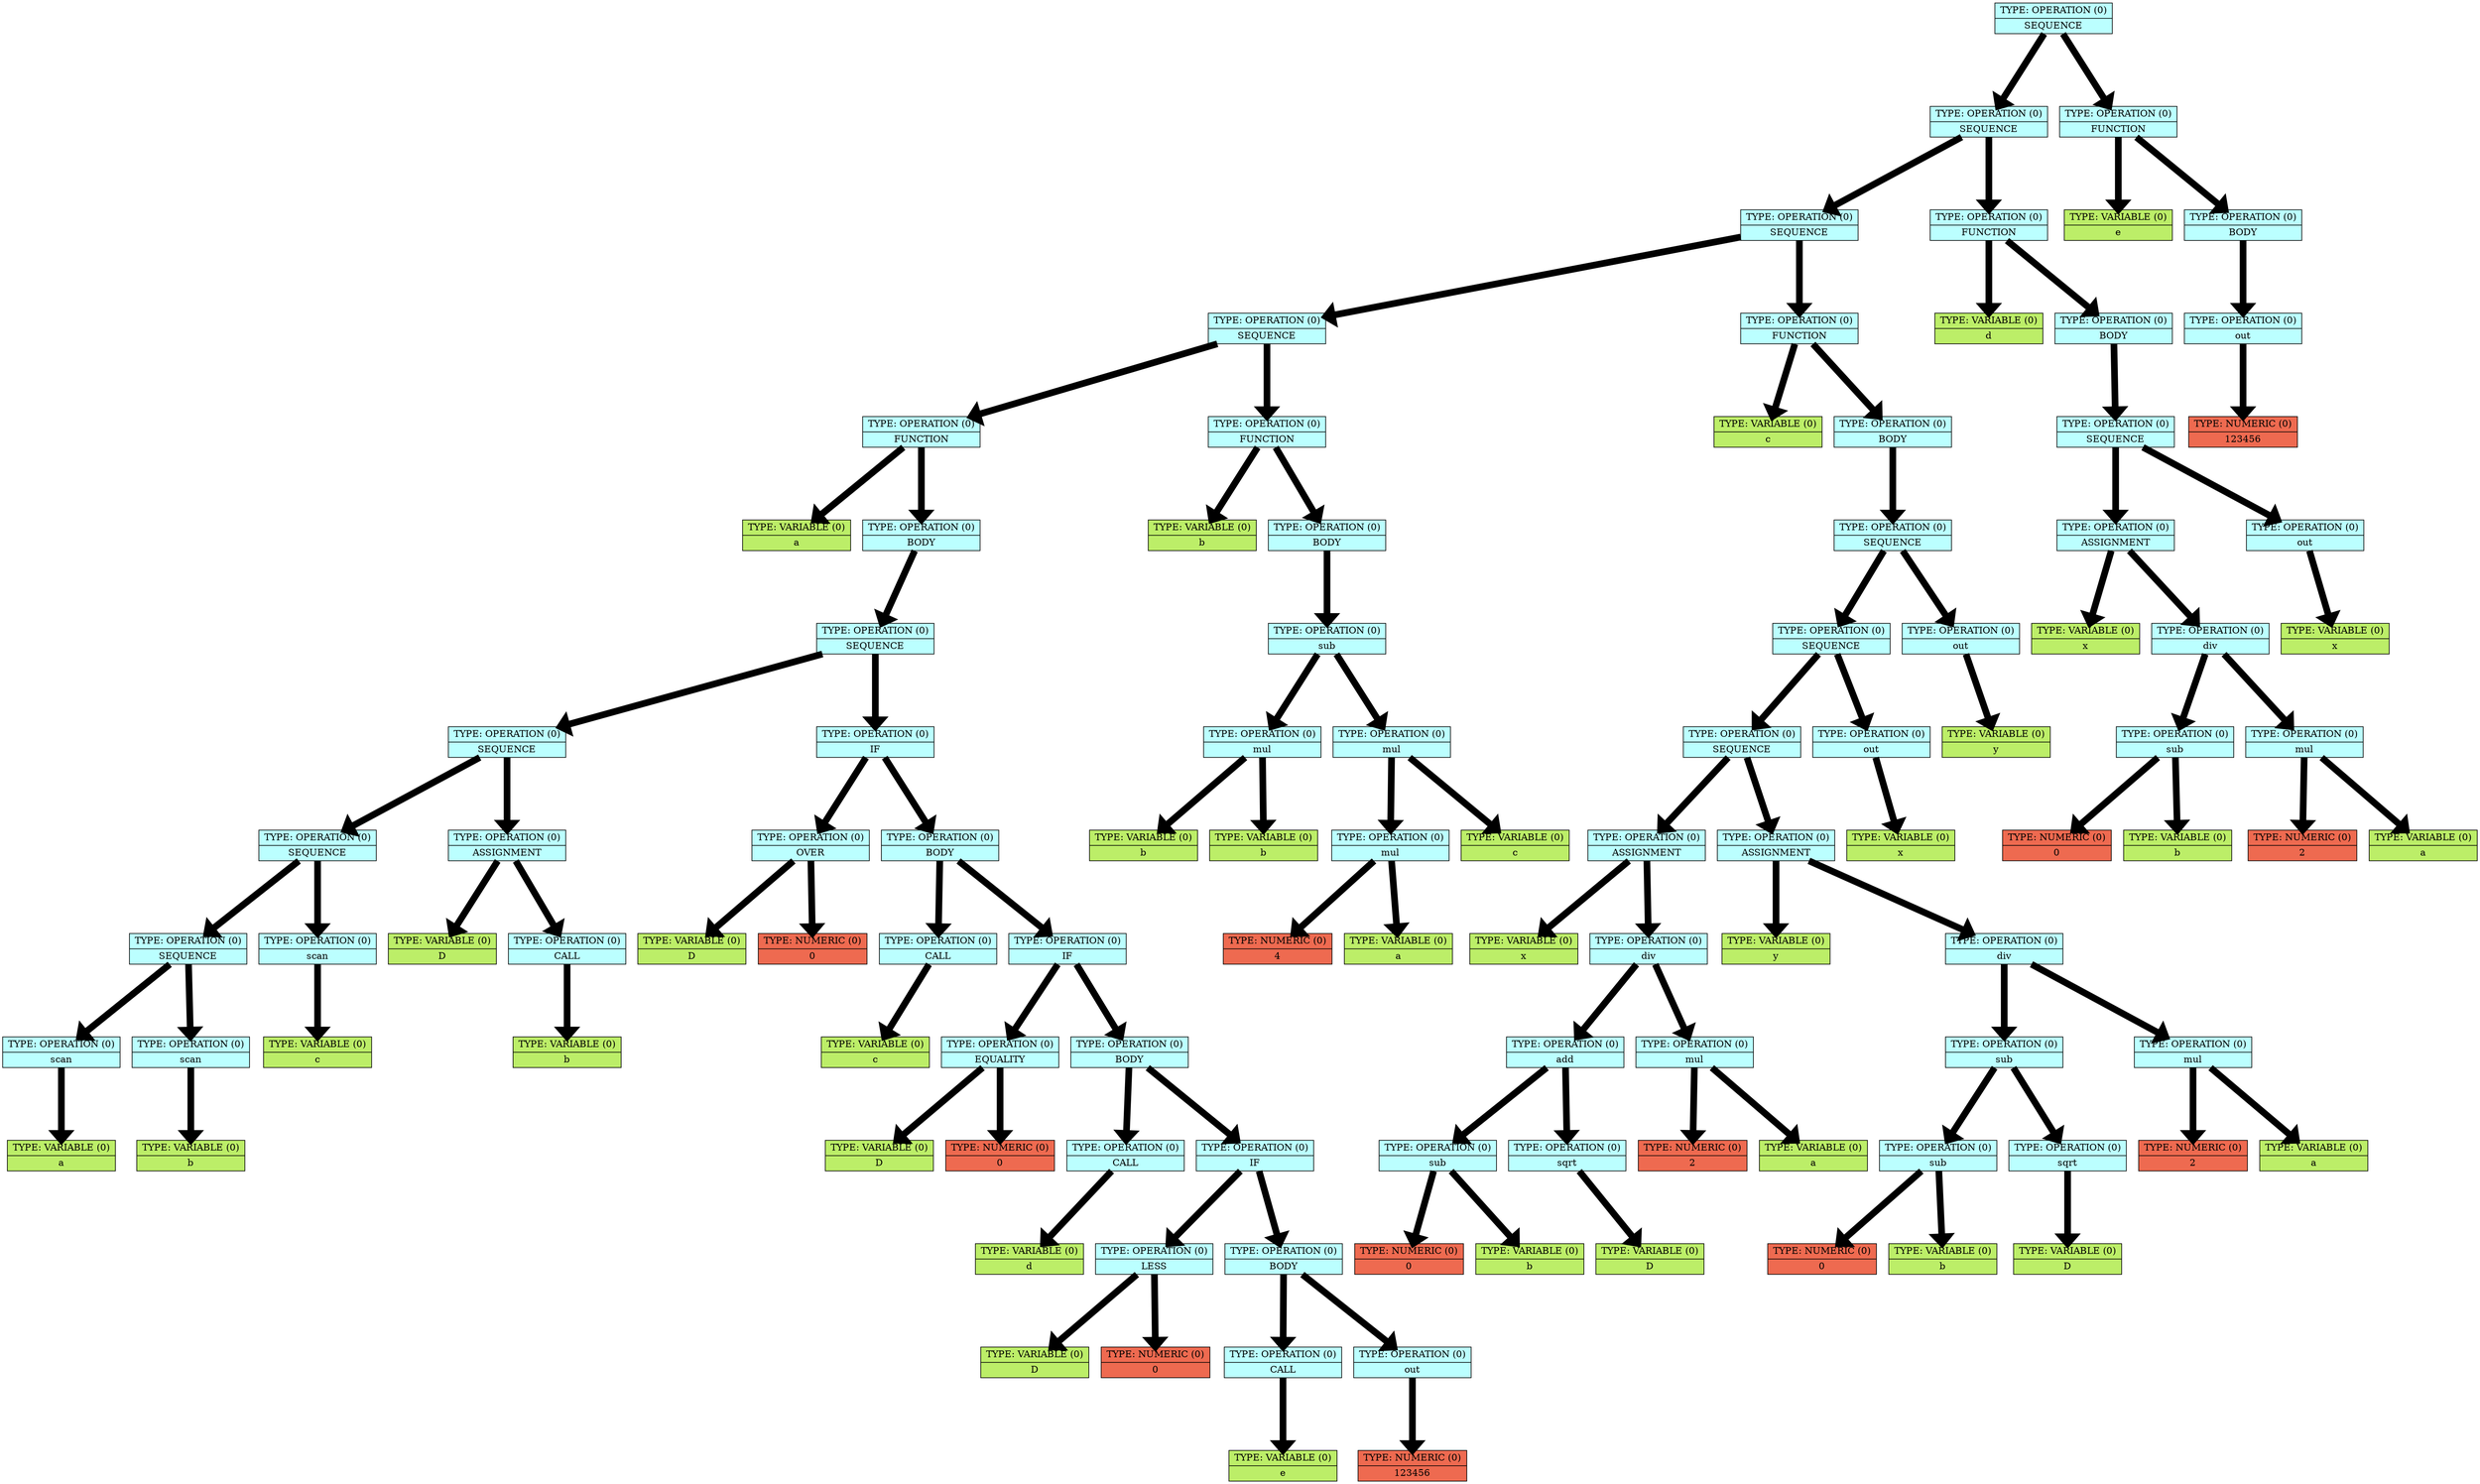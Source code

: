 digraph structs {    
rankdir = TB;        
graph [dpi = 200];   
ranksep = 1.5;       
edge[penwidth = 10]; 
cell0 [style = filled, color = black, shape=record, 
fillcolor = paleturquoise1, label = " { <ptr> TYPE: OPERATION (0) | SEQUENCE} " ];                         
cell1 [style = filled, color = black, shape=record, 
fillcolor = paleturquoise1, label = " { <ptr> TYPE: OPERATION (0) | SEQUENCE} " ];                         
cell2 [style = filled, color = black, shape=record, 
fillcolor = paleturquoise1, label = " { <ptr> TYPE: OPERATION (0) | SEQUENCE} " ];                         
cell3 [style = filled, color = black, shape=record, 
fillcolor = paleturquoise1, label = " { <ptr> TYPE: OPERATION (0) | SEQUENCE} " ];                         
cell4 [style = filled, color = black, shape=record, 
fillcolor = paleturquoise1, label = " { <ptr> TYPE: OPERATION (0) | FUNCTION} " ];                         
cell5 [style = filled, color = black, shape=record, 
fillcolor = darkolivegreen2, label = " { <ptr> TYPE: VARIABLE (0) | a} " ];                         
cell6 [style = filled, color = black, shape=record, 
fillcolor = paleturquoise1, label = " { <ptr> TYPE: OPERATION (0) | BODY} " ];                         
cell7 [style = filled, color = black, shape=record, 
fillcolor = paleturquoise1, label = " { <ptr> TYPE: OPERATION (0) | SEQUENCE} " ];                         
cell8 [style = filled, color = black, shape=record, 
fillcolor = paleturquoise1, label = " { <ptr> TYPE: OPERATION (0) | SEQUENCE} " ];                         
cell9 [style = filled, color = black, shape=record, 
fillcolor = paleturquoise1, label = " { <ptr> TYPE: OPERATION (0) | SEQUENCE} " ];                         
cell10 [style = filled, color = black, shape=record, 
fillcolor = paleturquoise1, label = " { <ptr> TYPE: OPERATION (0) | SEQUENCE} " ];                         
cell11 [style = filled, color = black, shape=record, 
fillcolor = paleturquoise1, label = " { <ptr> TYPE: OPERATION (0) | scan} " ];                         
cell12 [style = filled, color = black, shape=record, 
fillcolor = darkolivegreen2, label = " { <ptr> TYPE: VARIABLE (0) | a} " ];                         
cell13 [style = filled, color = black, shape=record, 
fillcolor = paleturquoise1, label = " { <ptr> TYPE: OPERATION (0) | scan} " ];                         
cell14 [style = filled, color = black, shape=record, 
fillcolor = darkolivegreen2, label = " { <ptr> TYPE: VARIABLE (0) | b} " ];                         
cell15 [style = filled, color = black, shape=record, 
fillcolor = paleturquoise1, label = " { <ptr> TYPE: OPERATION (0) | scan} " ];                         
cell16 [style = filled, color = black, shape=record, 
fillcolor = darkolivegreen2, label = " { <ptr> TYPE: VARIABLE (0) | c} " ];                         
cell17 [style = filled, color = black, shape=record, 
fillcolor = paleturquoise1, label = " { <ptr> TYPE: OPERATION (0) | ASSIGNMENT} " ];                         
cell18 [style = filled, color = black, shape=record, 
fillcolor = darkolivegreen2, label = " { <ptr> TYPE: VARIABLE (0) | D} " ];                         
cell19 [style = filled, color = black, shape=record, 
fillcolor = paleturquoise1, label = " { <ptr> TYPE: OPERATION (0) | CALL} " ];                         
cell20 [style = filled, color = black, shape=record, 
fillcolor = darkolivegreen2, label = " { <ptr> TYPE: VARIABLE (0) | b} " ];                         
cell21 [style = filled, color = black, shape=record, 
fillcolor = paleturquoise1, label = " { <ptr> TYPE: OPERATION (0) | IF} " ];                         
cell22 [style = filled, color = black, shape=record, 
fillcolor = paleturquoise1, label = " { <ptr> TYPE: OPERATION (0) | OVER} " ];                         
cell23 [style = filled, color = black, shape=record, 
fillcolor = darkolivegreen2, label = " { <ptr> TYPE: VARIABLE (0) | D} " ];                         
cell24 [style = filled, color = black, shape=record, 
fillcolor = coral2, label = " { <ptr> TYPE: NUMERIC (0) | 0} " ];                         
cell25 [style = filled, color = black, shape=record, 
fillcolor = paleturquoise1, label = " { <ptr> TYPE: OPERATION (0) | BODY} " ];                         
cell26 [style = filled, color = black, shape=record, 
fillcolor = paleturquoise1, label = " { <ptr> TYPE: OPERATION (0) | CALL} " ];                         
cell27 [style = filled, color = black, shape=record, 
fillcolor = darkolivegreen2, label = " { <ptr> TYPE: VARIABLE (0) | c} " ];                         
cell28 [style = filled, color = black, shape=record, 
fillcolor = paleturquoise1, label = " { <ptr> TYPE: OPERATION (0) | IF} " ];                         
cell29 [style = filled, color = black, shape=record, 
fillcolor = paleturquoise1, label = " { <ptr> TYPE: OPERATION (0) | EQUALITY} " ];                         
cell30 [style = filled, color = black, shape=record, 
fillcolor = darkolivegreen2, label = " { <ptr> TYPE: VARIABLE (0) | D} " ];                         
cell31 [style = filled, color = black, shape=record, 
fillcolor = coral2, label = " { <ptr> TYPE: NUMERIC (0) | 0} " ];                         
cell32 [style = filled, color = black, shape=record, 
fillcolor = paleturquoise1, label = " { <ptr> TYPE: OPERATION (0) | BODY} " ];                         
cell33 [style = filled, color = black, shape=record, 
fillcolor = paleturquoise1, label = " { <ptr> TYPE: OPERATION (0) | CALL} " ];                         
cell34 [style = filled, color = black, shape=record, 
fillcolor = darkolivegreen2, label = " { <ptr> TYPE: VARIABLE (0) | d} " ];                         
cell35 [style = filled, color = black, shape=record, 
fillcolor = paleturquoise1, label = " { <ptr> TYPE: OPERATION (0) | IF} " ];                         
cell36 [style = filled, color = black, shape=record, 
fillcolor = paleturquoise1, label = " { <ptr> TYPE: OPERATION (0) | LESS} " ];                         
cell37 [style = filled, color = black, shape=record, 
fillcolor = darkolivegreen2, label = " { <ptr> TYPE: VARIABLE (0) | D} " ];                         
cell38 [style = filled, color = black, shape=record, 
fillcolor = coral2, label = " { <ptr> TYPE: NUMERIC (0) | 0} " ];                         
cell39 [style = filled, color = black, shape=record, 
fillcolor = paleturquoise1, label = " { <ptr> TYPE: OPERATION (0) | BODY} " ];                         
cell40 [style = filled, color = black, shape=record, 
fillcolor = paleturquoise1, label = " { <ptr> TYPE: OPERATION (0) | CALL} " ];                         
cell41 [style = filled, color = black, shape=record, 
fillcolor = darkolivegreen2, label = " { <ptr> TYPE: VARIABLE (0) | e} " ];                         
cell42 [style = filled, color = black, shape=record, 
fillcolor = paleturquoise1, label = " { <ptr> TYPE: OPERATION (0) | out} " ];                         
cell43 [style = filled, color = black, shape=record, 
fillcolor = coral2, label = " { <ptr> TYPE: NUMERIC (0) | 123456} " ];                         
cell44 [style = filled, color = black, shape=record, 
fillcolor = paleturquoise1, label = " { <ptr> TYPE: OPERATION (0) | FUNCTION} " ];                         
cell45 [style = filled, color = black, shape=record, 
fillcolor = darkolivegreen2, label = " { <ptr> TYPE: VARIABLE (0) | b} " ];                         
cell46 [style = filled, color = black, shape=record, 
fillcolor = paleturquoise1, label = " { <ptr> TYPE: OPERATION (0) | BODY} " ];                         
cell47 [style = filled, color = black, shape=record, 
fillcolor = paleturquoise1, label = " { <ptr> TYPE: OPERATION (0) | sub} " ];                         
cell48 [style = filled, color = black, shape=record, 
fillcolor = paleturquoise1, label = " { <ptr> TYPE: OPERATION (0) | mul} " ];                         
cell49 [style = filled, color = black, shape=record, 
fillcolor = darkolivegreen2, label = " { <ptr> TYPE: VARIABLE (0) | b} " ];                         
cell50 [style = filled, color = black, shape=record, 
fillcolor = darkolivegreen2, label = " { <ptr> TYPE: VARIABLE (0) | b} " ];                         
cell51 [style = filled, color = black, shape=record, 
fillcolor = paleturquoise1, label = " { <ptr> TYPE: OPERATION (0) | mul} " ];                         
cell52 [style = filled, color = black, shape=record, 
fillcolor = paleturquoise1, label = " { <ptr> TYPE: OPERATION (0) | mul} " ];                         
cell53 [style = filled, color = black, shape=record, 
fillcolor = coral2, label = " { <ptr> TYPE: NUMERIC (0) | 4} " ];                         
cell54 [style = filled, color = black, shape=record, 
fillcolor = darkolivegreen2, label = " { <ptr> TYPE: VARIABLE (0) | a} " ];                         
cell55 [style = filled, color = black, shape=record, 
fillcolor = darkolivegreen2, label = " { <ptr> TYPE: VARIABLE (0) | c} " ];                         
cell56 [style = filled, color = black, shape=record, 
fillcolor = paleturquoise1, label = " { <ptr> TYPE: OPERATION (0) | FUNCTION} " ];                         
cell57 [style = filled, color = black, shape=record, 
fillcolor = darkolivegreen2, label = " { <ptr> TYPE: VARIABLE (0) | c} " ];                         
cell58 [style = filled, color = black, shape=record, 
fillcolor = paleturquoise1, label = " { <ptr> TYPE: OPERATION (0) | BODY} " ];                         
cell59 [style = filled, color = black, shape=record, 
fillcolor = paleturquoise1, label = " { <ptr> TYPE: OPERATION (0) | SEQUENCE} " ];                         
cell60 [style = filled, color = black, shape=record, 
fillcolor = paleturquoise1, label = " { <ptr> TYPE: OPERATION (0) | SEQUENCE} " ];                         
cell61 [style = filled, color = black, shape=record, 
fillcolor = paleturquoise1, label = " { <ptr> TYPE: OPERATION (0) | SEQUENCE} " ];                         
cell62 [style = filled, color = black, shape=record, 
fillcolor = paleturquoise1, label = " { <ptr> TYPE: OPERATION (0) | ASSIGNMENT} " ];                         
cell63 [style = filled, color = black, shape=record, 
fillcolor = darkolivegreen2, label = " { <ptr> TYPE: VARIABLE (0) | x} " ];                         
cell64 [style = filled, color = black, shape=record, 
fillcolor = paleturquoise1, label = " { <ptr> TYPE: OPERATION (0) | div} " ];                         
cell65 [style = filled, color = black, shape=record, 
fillcolor = paleturquoise1, label = " { <ptr> TYPE: OPERATION (0) | add} " ];                         
cell66 [style = filled, color = black, shape=record, 
fillcolor = paleturquoise1, label = " { <ptr> TYPE: OPERATION (0) | sub} " ];                         
cell67 [style = filled, color = black, shape=record, 
fillcolor = coral2, label = " { <ptr> TYPE: NUMERIC (0) | 0} " ];                         
cell68 [style = filled, color = black, shape=record, 
fillcolor = darkolivegreen2, label = " { <ptr> TYPE: VARIABLE (0) | b} " ];                         
cell69 [style = filled, color = black, shape=record, 
fillcolor = paleturquoise1, label = " { <ptr> TYPE: OPERATION (0) | sqrt} " ];                         
cell70 [style = filled, color = black, shape=record, 
fillcolor = darkolivegreen2, label = " { <ptr> TYPE: VARIABLE (0) | D} " ];                         
cell71 [style = filled, color = black, shape=record, 
fillcolor = paleturquoise1, label = " { <ptr> TYPE: OPERATION (0) | mul} " ];                         
cell72 [style = filled, color = black, shape=record, 
fillcolor = coral2, label = " { <ptr> TYPE: NUMERIC (0) | 2} " ];                         
cell73 [style = filled, color = black, shape=record, 
fillcolor = darkolivegreen2, label = " { <ptr> TYPE: VARIABLE (0) | a} " ];                         
cell74 [style = filled, color = black, shape=record, 
fillcolor = paleturquoise1, label = " { <ptr> TYPE: OPERATION (0) | ASSIGNMENT} " ];                         
cell75 [style = filled, color = black, shape=record, 
fillcolor = darkolivegreen2, label = " { <ptr> TYPE: VARIABLE (0) | y} " ];                         
cell76 [style = filled, color = black, shape=record, 
fillcolor = paleturquoise1, label = " { <ptr> TYPE: OPERATION (0) | div} " ];                         
cell77 [style = filled, color = black, shape=record, 
fillcolor = paleturquoise1, label = " { <ptr> TYPE: OPERATION (0) | sub} " ];                         
cell78 [style = filled, color = black, shape=record, 
fillcolor = paleturquoise1, label = " { <ptr> TYPE: OPERATION (0) | sub} " ];                         
cell79 [style = filled, color = black, shape=record, 
fillcolor = coral2, label = " { <ptr> TYPE: NUMERIC (0) | 0} " ];                         
cell80 [style = filled, color = black, shape=record, 
fillcolor = darkolivegreen2, label = " { <ptr> TYPE: VARIABLE (0) | b} " ];                         
cell81 [style = filled, color = black, shape=record, 
fillcolor = paleturquoise1, label = " { <ptr> TYPE: OPERATION (0) | sqrt} " ];                         
cell82 [style = filled, color = black, shape=record, 
fillcolor = darkolivegreen2, label = " { <ptr> TYPE: VARIABLE (0) | D} " ];                         
cell83 [style = filled, color = black, shape=record, 
fillcolor = paleturquoise1, label = " { <ptr> TYPE: OPERATION (0) | mul} " ];                         
cell84 [style = filled, color = black, shape=record, 
fillcolor = coral2, label = " { <ptr> TYPE: NUMERIC (0) | 2} " ];                         
cell85 [style = filled, color = black, shape=record, 
fillcolor = darkolivegreen2, label = " { <ptr> TYPE: VARIABLE (0) | a} " ];                         
cell86 [style = filled, color = black, shape=record, 
fillcolor = paleturquoise1, label = " { <ptr> TYPE: OPERATION (0) | out} " ];                         
cell87 [style = filled, color = black, shape=record, 
fillcolor = darkolivegreen2, label = " { <ptr> TYPE: VARIABLE (0) | x} " ];                         
cell88 [style = filled, color = black, shape=record, 
fillcolor = paleturquoise1, label = " { <ptr> TYPE: OPERATION (0) | out} " ];                         
cell89 [style = filled, color = black, shape=record, 
fillcolor = darkolivegreen2, label = " { <ptr> TYPE: VARIABLE (0) | y} " ];                         
cell90 [style = filled, color = black, shape=record, 
fillcolor = paleturquoise1, label = " { <ptr> TYPE: OPERATION (0) | FUNCTION} " ];                         
cell91 [style = filled, color = black, shape=record, 
fillcolor = darkolivegreen2, label = " { <ptr> TYPE: VARIABLE (0) | d} " ];                         
cell92 [style = filled, color = black, shape=record, 
fillcolor = paleturquoise1, label = " { <ptr> TYPE: OPERATION (0) | BODY} " ];                         
cell93 [style = filled, color = black, shape=record, 
fillcolor = paleturquoise1, label = " { <ptr> TYPE: OPERATION (0) | SEQUENCE} " ];                         
cell94 [style = filled, color = black, shape=record, 
fillcolor = paleturquoise1, label = " { <ptr> TYPE: OPERATION (0) | ASSIGNMENT} " ];                         
cell95 [style = filled, color = black, shape=record, 
fillcolor = darkolivegreen2, label = " { <ptr> TYPE: VARIABLE (0) | x} " ];                         
cell96 [style = filled, color = black, shape=record, 
fillcolor = paleturquoise1, label = " { <ptr> TYPE: OPERATION (0) | div} " ];                         
cell97 [style = filled, color = black, shape=record, 
fillcolor = paleturquoise1, label = " { <ptr> TYPE: OPERATION (0) | sub} " ];                         
cell98 [style = filled, color = black, shape=record, 
fillcolor = coral2, label = " { <ptr> TYPE: NUMERIC (0) | 0} " ];                         
cell99 [style = filled, color = black, shape=record, 
fillcolor = darkolivegreen2, label = " { <ptr> TYPE: VARIABLE (0) | b} " ];                         
cell100 [style = filled, color = black, shape=record, 
fillcolor = paleturquoise1, label = " { <ptr> TYPE: OPERATION (0) | mul} " ];                         
cell101 [style = filled, color = black, shape=record, 
fillcolor = coral2, label = " { <ptr> TYPE: NUMERIC (0) | 2} " ];                         
cell102 [style = filled, color = black, shape=record, 
fillcolor = darkolivegreen2, label = " { <ptr> TYPE: VARIABLE (0) | a} " ];                         
cell103 [style = filled, color = black, shape=record, 
fillcolor = paleturquoise1, label = " { <ptr> TYPE: OPERATION (0) | out} " ];                         
cell104 [style = filled, color = black, shape=record, 
fillcolor = darkolivegreen2, label = " { <ptr> TYPE: VARIABLE (0) | x} " ];                         
cell105 [style = filled, color = black, shape=record, 
fillcolor = paleturquoise1, label = " { <ptr> TYPE: OPERATION (0) | FUNCTION} " ];                         
cell106 [style = filled, color = black, shape=record, 
fillcolor = darkolivegreen2, label = " { <ptr> TYPE: VARIABLE (0) | e} " ];                         
cell107 [style = filled, color = black, shape=record, 
fillcolor = paleturquoise1, label = " { <ptr> TYPE: OPERATION (0) | BODY} " ];                         
cell108 [style = filled, color = black, shape=record, 
fillcolor = paleturquoise1, label = " { <ptr> TYPE: OPERATION (0) | out} " ];                         
cell109 [style = filled, color = black, shape=record, 
fillcolor = coral2, label = " { <ptr> TYPE: NUMERIC (0) | 123456} " ];                         
cell0 -> cell1;
cell1 -> cell2;
cell2 -> cell3;
cell3 -> cell4;
cell4 -> cell5;
cell4 -> cell6;
cell6 -> cell7;
cell7 -> cell8;
cell8 -> cell9;
cell9 -> cell10;
cell10 -> cell11;
cell11 -> cell12;
cell10 -> cell13;
cell13 -> cell14;
cell9 -> cell15;
cell15 -> cell16;
cell8 -> cell17;
cell17 -> cell18;
cell17 -> cell19;
cell19 -> cell20;
cell7 -> cell21;
cell21 -> cell22;
cell22 -> cell23;
cell22 -> cell24;
cell21 -> cell25;
cell25 -> cell26;
cell26 -> cell27;
cell25 -> cell28;
cell28 -> cell29;
cell29 -> cell30;
cell29 -> cell31;
cell28 -> cell32;
cell32 -> cell33;
cell33 -> cell34;
cell32 -> cell35;
cell35 -> cell36;
cell36 -> cell37;
cell36 -> cell38;
cell35 -> cell39;
cell39 -> cell40;
cell40 -> cell41;
cell39 -> cell42;
cell42 -> cell43;
cell3 -> cell44;
cell44 -> cell45;
cell44 -> cell46;
cell46 -> cell47;
cell47 -> cell48;
cell48 -> cell49;
cell48 -> cell50;
cell47 -> cell51;
cell51 -> cell52;
cell52 -> cell53;
cell52 -> cell54;
cell51 -> cell55;
cell2 -> cell56;
cell56 -> cell57;
cell56 -> cell58;
cell58 -> cell59;
cell59 -> cell60;
cell60 -> cell61;
cell61 -> cell62;
cell62 -> cell63;
cell62 -> cell64;
cell64 -> cell65;
cell65 -> cell66;
cell66 -> cell67;
cell66 -> cell68;
cell65 -> cell69;
cell69 -> cell70;
cell64 -> cell71;
cell71 -> cell72;
cell71 -> cell73;
cell61 -> cell74;
cell74 -> cell75;
cell74 -> cell76;
cell76 -> cell77;
cell77 -> cell78;
cell78 -> cell79;
cell78 -> cell80;
cell77 -> cell81;
cell81 -> cell82;
cell76 -> cell83;
cell83 -> cell84;
cell83 -> cell85;
cell60 -> cell86;
cell86 -> cell87;
cell59 -> cell88;
cell88 -> cell89;
cell1 -> cell90;
cell90 -> cell91;
cell90 -> cell92;
cell92 -> cell93;
cell93 -> cell94;
cell94 -> cell95;
cell94 -> cell96;
cell96 -> cell97;
cell97 -> cell98;
cell97 -> cell99;
cell96 -> cell100;
cell100 -> cell101;
cell100 -> cell102;
cell93 -> cell103;
cell103 -> cell104;
cell0 -> cell105;
cell105 -> cell106;
cell105 -> cell107;
cell107 -> cell108;
cell108 -> cell109;
}
